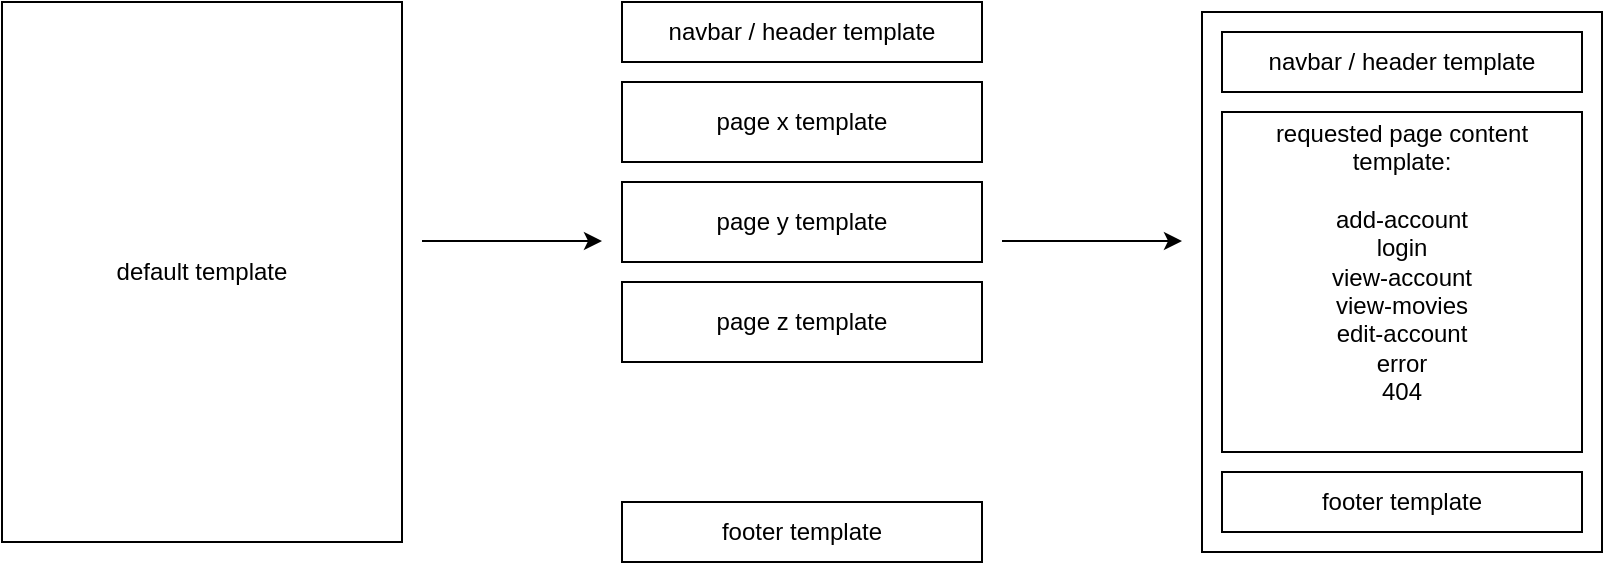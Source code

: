 <mxfile version="12.2.6" type="device" pages="1"><diagram id="4-oie6o20U3emROKRPMF" name="Page-1"><mxGraphModel dx="1681" dy="453" grid="1" gridSize="10" guides="1" tooltips="1" connect="1" arrows="1" fold="1" page="1" pageScale="1" pageWidth="827" pageHeight="1169" math="0" shadow="0"><root><mxCell id="0"/><mxCell id="1" parent="0"/><mxCell id="qe5bBC0votzwpiCDLYc9-1" value="" style="rounded=0;whiteSpace=wrap;html=1;" vertex="1" parent="1"><mxGeometry x="330" y="45" width="200" height="270" as="geometry"/></mxCell><mxCell id="qe5bBC0votzwpiCDLYc9-3" value="navbar / header template" style="rounded=0;whiteSpace=wrap;html=1;" vertex="1" parent="1"><mxGeometry x="340" y="55" width="180" height="30" as="geometry"/></mxCell><mxCell id="qe5bBC0votzwpiCDLYc9-4" value="footer template" style="rounded=0;whiteSpace=wrap;html=1;" vertex="1" parent="1"><mxGeometry x="340" y="275" width="180" height="30" as="geometry"/></mxCell><mxCell id="qe5bBC0votzwpiCDLYc9-7" value="" style="endArrow=classic;html=1;" edge="1" parent="1"><mxGeometry width="50" height="50" relative="1" as="geometry"><mxPoint x="230" y="159.5" as="sourcePoint"/><mxPoint x="320" y="159.5" as="targetPoint"/></mxGeometry></mxCell><mxCell id="qe5bBC0votzwpiCDLYc9-8" value="" style="rounded=0;whiteSpace=wrap;html=1;" vertex="1" parent="1"><mxGeometry x="340" y="95" width="180" height="170" as="geometry"/></mxCell><mxCell id="qe5bBC0votzwpiCDLYc9-9" value="&lt;div&gt;requested page content template:&lt;/div&gt;&lt;div&gt;&lt;br&gt;&lt;/div&gt;&lt;div&gt;add-account&lt;/div&gt;&lt;div&gt;login&lt;/div&gt;&lt;div&gt;view-account&lt;/div&gt;&lt;div&gt;view-movies&lt;/div&gt;&lt;div&gt;edit-account&lt;/div&gt;&lt;div&gt;error&lt;/div&gt;&lt;div&gt;404&lt;br&gt;&lt;/div&gt;" style="text;html=1;strokeColor=none;fillColor=none;align=center;verticalAlign=middle;whiteSpace=wrap;rounded=0;" vertex="1" parent="1"><mxGeometry x="340" y="160" width="180" height="20" as="geometry"/></mxCell><mxCell id="qe5bBC0votzwpiCDLYc9-11" value="navbar / header template" style="rounded=0;whiteSpace=wrap;html=1;" vertex="1" parent="1"><mxGeometry x="40" y="40" width="180" height="30" as="geometry"/></mxCell><mxCell id="qe5bBC0votzwpiCDLYc9-12" value="footer template" style="rounded=0;whiteSpace=wrap;html=1;" vertex="1" parent="1"><mxGeometry x="40" y="290" width="180" height="30" as="geometry"/></mxCell><mxCell id="qe5bBC0votzwpiCDLYc9-13" value="default template" style="rounded=0;whiteSpace=wrap;html=1;" vertex="1" parent="1"><mxGeometry x="-270" y="40" width="200" height="270" as="geometry"/></mxCell><mxCell id="qe5bBC0votzwpiCDLYc9-14" value="page x template" style="rounded=0;whiteSpace=wrap;html=1;" vertex="1" parent="1"><mxGeometry x="40" y="80" width="180" height="40" as="geometry"/></mxCell><mxCell id="qe5bBC0votzwpiCDLYc9-15" value="&lt;div&gt;page y template&lt;/div&gt;" style="rounded=0;whiteSpace=wrap;html=1;" vertex="1" parent="1"><mxGeometry x="40" y="130" width="180" height="40" as="geometry"/></mxCell><mxCell id="qe5bBC0votzwpiCDLYc9-16" value="&lt;div&gt;page z template&lt;/div&gt;" style="rounded=0;whiteSpace=wrap;html=1;" vertex="1" parent="1"><mxGeometry x="40" y="180" width="180" height="40" as="geometry"/></mxCell><mxCell id="qe5bBC0votzwpiCDLYc9-17" value="" style="endArrow=classic;html=1;" edge="1" parent="1"><mxGeometry width="50" height="50" relative="1" as="geometry"><mxPoint x="-60" y="159.5" as="sourcePoint"/><mxPoint x="30" y="159.5" as="targetPoint"/></mxGeometry></mxCell></root></mxGraphModel></diagram></mxfile>